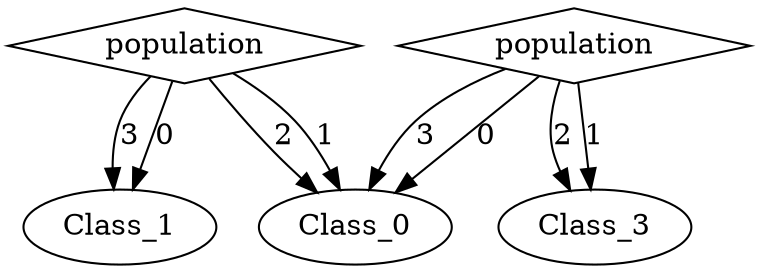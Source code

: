 digraph {
node [label=Class_1,style=""] Class_1
node [label=Class_0,style=""] Class_0
node [label=Class_0,style=""] Class_0
node [label=Class_1,style=""] Class_1
node [label=Class_0,style=""] Class_0
node [label=Class_3,style=""] Class_3
node [label=Class_3,style=""] Class_3
node [label=Class_0,style=""] Class_0
node [label=population,shape="diamond",style=""] 1
node [label=population,shape="diamond",style=""] 0

1 -> Class_1 [label="3"]
1 -> Class_0 [label="2"]
1 -> Class_0 [label="1"]
1 -> Class_1 [label="0"]
0 -> Class_0 [label="3"]
0 -> Class_3 [label="2"]
0 -> Class_3 [label="1"]
0 -> Class_0 [label="0"]
}